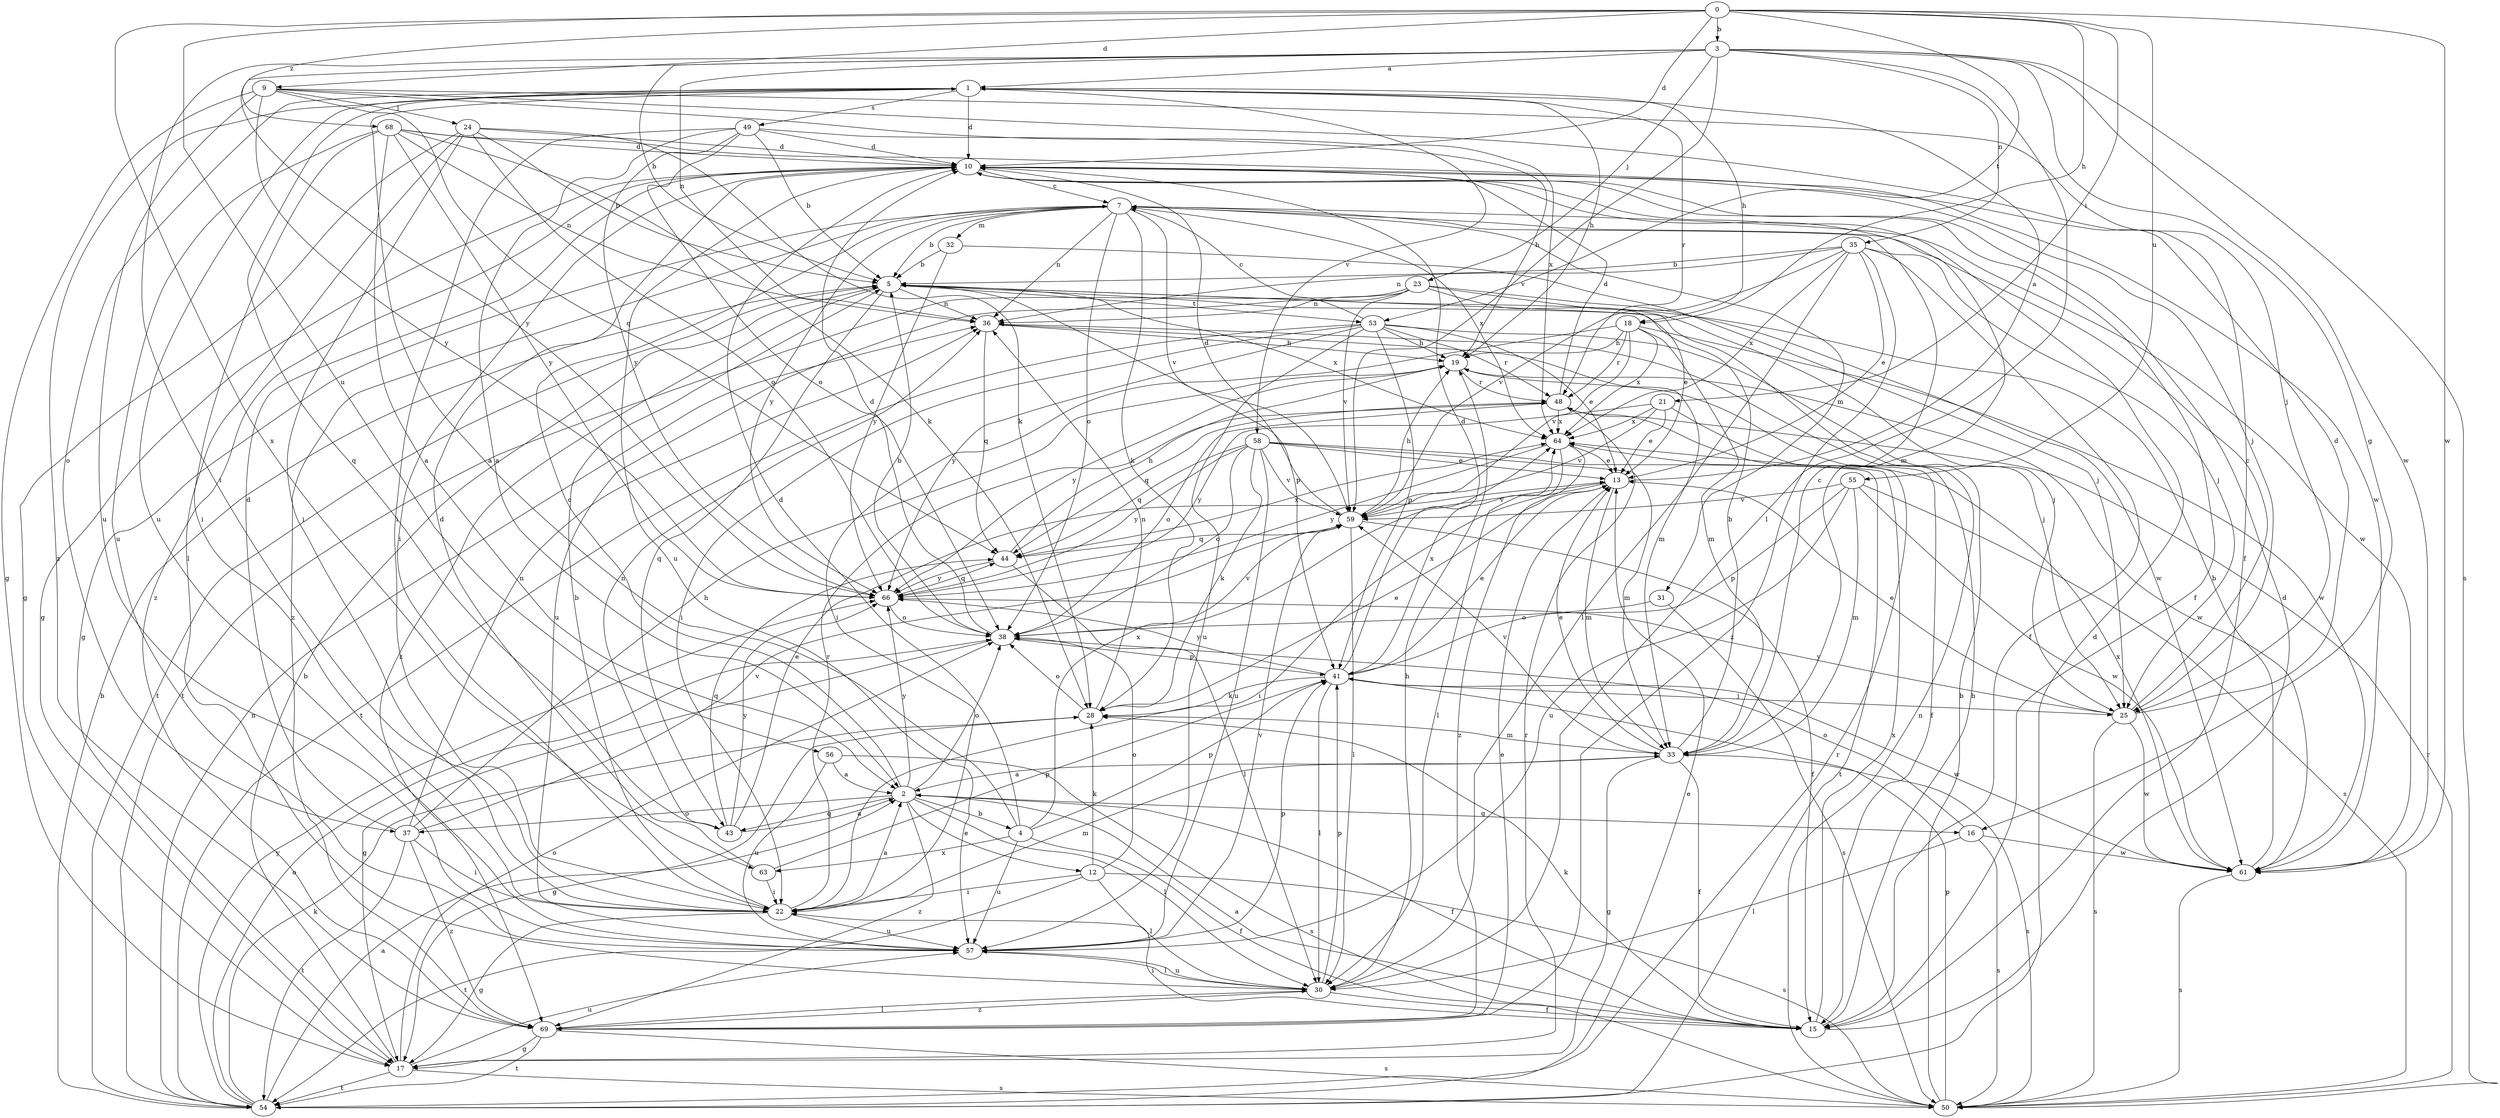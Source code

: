 strict digraph  {
0;
1;
2;
3;
4;
5;
7;
9;
10;
12;
13;
15;
16;
17;
18;
19;
21;
22;
23;
24;
25;
28;
30;
31;
32;
33;
35;
36;
37;
38;
41;
43;
44;
48;
49;
50;
53;
54;
55;
56;
57;
58;
59;
61;
63;
64;
66;
68;
69;
0 -> 3  [label=b];
0 -> 9  [label=d];
0 -> 10  [label=d];
0 -> 18  [label=h];
0 -> 21  [label=i];
0 -> 53  [label=t];
0 -> 55  [label=u];
0 -> 56  [label=u];
0 -> 61  [label=w];
0 -> 63  [label=x];
0 -> 68  [label=z];
1 -> 10  [label=d];
1 -> 18  [label=h];
1 -> 19  [label=h];
1 -> 37  [label=o];
1 -> 43  [label=q];
1 -> 48  [label=r];
1 -> 49  [label=s];
1 -> 57  [label=u];
1 -> 58  [label=v];
1 -> 69  [label=z];
2 -> 4  [label=b];
2 -> 7  [label=c];
2 -> 12  [label=e];
2 -> 15  [label=f];
2 -> 16  [label=g];
2 -> 30  [label=l];
2 -> 37  [label=o];
2 -> 38  [label=o];
2 -> 43  [label=q];
2 -> 66  [label=y];
2 -> 69  [label=z];
3 -> 1  [label=a];
3 -> 5  [label=b];
3 -> 16  [label=g];
3 -> 22  [label=i];
3 -> 23  [label=j];
3 -> 30  [label=l];
3 -> 35  [label=n];
3 -> 36  [label=n];
3 -> 50  [label=s];
3 -> 59  [label=v];
3 -> 61  [label=w];
3 -> 66  [label=y];
4 -> 1  [label=a];
4 -> 10  [label=d];
4 -> 15  [label=f];
4 -> 41  [label=p];
4 -> 57  [label=u];
4 -> 63  [label=x];
4 -> 64  [label=x];
5 -> 36  [label=n];
5 -> 41  [label=p];
5 -> 43  [label=q];
5 -> 53  [label=t];
5 -> 54  [label=t];
5 -> 64  [label=x];
5 -> 69  [label=z];
7 -> 5  [label=b];
7 -> 17  [label=g];
7 -> 28  [label=k];
7 -> 31  [label=m];
7 -> 32  [label=m];
7 -> 36  [label=n];
7 -> 38  [label=o];
7 -> 59  [label=v];
7 -> 61  [label=w];
7 -> 64  [label=x];
7 -> 66  [label=y];
7 -> 69  [label=z];
9 -> 15  [label=f];
9 -> 17  [label=g];
9 -> 24  [label=j];
9 -> 25  [label=j];
9 -> 44  [label=q];
9 -> 57  [label=u];
9 -> 64  [label=x];
9 -> 66  [label=y];
10 -> 7  [label=c];
10 -> 15  [label=f];
10 -> 17  [label=g];
10 -> 22  [label=i];
10 -> 25  [label=j];
10 -> 33  [label=m];
10 -> 57  [label=u];
10 -> 69  [label=z];
12 -> 22  [label=i];
12 -> 28  [label=k];
12 -> 30  [label=l];
12 -> 38  [label=o];
12 -> 50  [label=s];
12 -> 54  [label=t];
13 -> 1  [label=a];
13 -> 22  [label=i];
13 -> 33  [label=m];
13 -> 59  [label=v];
15 -> 2  [label=a];
15 -> 10  [label=d];
15 -> 19  [label=h];
15 -> 22  [label=i];
15 -> 28  [label=k];
15 -> 64  [label=x];
16 -> 30  [label=l];
16 -> 38  [label=o];
16 -> 50  [label=s];
16 -> 61  [label=w];
17 -> 5  [label=b];
17 -> 38  [label=o];
17 -> 48  [label=r];
17 -> 50  [label=s];
17 -> 54  [label=t];
17 -> 57  [label=u];
18 -> 19  [label=h];
18 -> 22  [label=i];
18 -> 33  [label=m];
18 -> 48  [label=r];
18 -> 59  [label=v];
18 -> 61  [label=w];
18 -> 64  [label=x];
19 -> 48  [label=r];
19 -> 61  [label=w];
19 -> 66  [label=y];
21 -> 13  [label=e];
21 -> 15  [label=f];
21 -> 59  [label=v];
21 -> 64  [label=x];
21 -> 66  [label=y];
22 -> 2  [label=a];
22 -> 5  [label=b];
22 -> 17  [label=g];
22 -> 33  [label=m];
22 -> 48  [label=r];
22 -> 57  [label=u];
23 -> 13  [label=e];
23 -> 25  [label=j];
23 -> 36  [label=n];
23 -> 54  [label=t];
23 -> 57  [label=u];
23 -> 59  [label=v];
23 -> 61  [label=w];
24 -> 5  [label=b];
24 -> 10  [label=d];
24 -> 17  [label=g];
24 -> 22  [label=i];
24 -> 28  [label=k];
24 -> 30  [label=l];
24 -> 38  [label=o];
25 -> 7  [label=c];
25 -> 10  [label=d];
25 -> 13  [label=e];
25 -> 50  [label=s];
25 -> 61  [label=w];
25 -> 66  [label=y];
28 -> 13  [label=e];
28 -> 17  [label=g];
28 -> 33  [label=m];
28 -> 36  [label=n];
28 -> 38  [label=o];
30 -> 15  [label=f];
30 -> 19  [label=h];
30 -> 41  [label=p];
30 -> 57  [label=u];
30 -> 69  [label=z];
31 -> 38  [label=o];
31 -> 50  [label=s];
32 -> 5  [label=b];
32 -> 25  [label=j];
32 -> 66  [label=y];
33 -> 2  [label=a];
33 -> 5  [label=b];
33 -> 7  [label=c];
33 -> 13  [label=e];
33 -> 15  [label=f];
33 -> 17  [label=g];
33 -> 50  [label=s];
33 -> 59  [label=v];
35 -> 5  [label=b];
35 -> 13  [label=e];
35 -> 15  [label=f];
35 -> 25  [label=j];
35 -> 30  [label=l];
35 -> 36  [label=n];
35 -> 59  [label=v];
35 -> 64  [label=x];
35 -> 69  [label=z];
36 -> 19  [label=h];
36 -> 33  [label=m];
36 -> 44  [label=q];
37 -> 10  [label=d];
37 -> 19  [label=h];
37 -> 22  [label=i];
37 -> 36  [label=n];
37 -> 54  [label=t];
37 -> 59  [label=v];
37 -> 69  [label=z];
38 -> 5  [label=b];
38 -> 10  [label=d];
38 -> 17  [label=g];
38 -> 41  [label=p];
38 -> 59  [label=v];
41 -> 10  [label=d];
41 -> 13  [label=e];
41 -> 25  [label=j];
41 -> 28  [label=k];
41 -> 30  [label=l];
41 -> 61  [label=w];
41 -> 64  [label=x];
41 -> 66  [label=y];
43 -> 2  [label=a];
43 -> 13  [label=e];
43 -> 36  [label=n];
43 -> 44  [label=q];
43 -> 66  [label=y];
44 -> 19  [label=h];
44 -> 30  [label=l];
44 -> 64  [label=x];
44 -> 66  [label=y];
48 -> 10  [label=d];
48 -> 38  [label=o];
48 -> 44  [label=q];
48 -> 64  [label=x];
49 -> 2  [label=a];
49 -> 5  [label=b];
49 -> 10  [label=d];
49 -> 19  [label=h];
49 -> 22  [label=i];
49 -> 38  [label=o];
49 -> 66  [label=y];
50 -> 5  [label=b];
50 -> 36  [label=n];
50 -> 41  [label=p];
50 -> 48  [label=r];
53 -> 7  [label=c];
53 -> 13  [label=e];
53 -> 19  [label=h];
53 -> 22  [label=i];
53 -> 25  [label=j];
53 -> 41  [label=p];
53 -> 48  [label=r];
53 -> 54  [label=t];
53 -> 57  [label=u];
53 -> 66  [label=y];
54 -> 2  [label=a];
54 -> 5  [label=b];
54 -> 10  [label=d];
54 -> 13  [label=e];
54 -> 28  [label=k];
54 -> 36  [label=n];
54 -> 38  [label=o];
54 -> 48  [label=r];
54 -> 66  [label=y];
55 -> 33  [label=m];
55 -> 41  [label=p];
55 -> 50  [label=s];
55 -> 57  [label=u];
55 -> 59  [label=v];
55 -> 61  [label=w];
56 -> 2  [label=a];
56 -> 50  [label=s];
56 -> 57  [label=u];
57 -> 30  [label=l];
57 -> 41  [label=p];
57 -> 59  [label=v];
58 -> 13  [label=e];
58 -> 28  [label=k];
58 -> 33  [label=m];
58 -> 38  [label=o];
58 -> 44  [label=q];
58 -> 54  [label=t];
58 -> 57  [label=u];
58 -> 59  [label=v];
58 -> 66  [label=y];
59 -> 10  [label=d];
59 -> 15  [label=f];
59 -> 19  [label=h];
59 -> 30  [label=l];
59 -> 44  [label=q];
61 -> 5  [label=b];
61 -> 50  [label=s];
61 -> 64  [label=x];
63 -> 10  [label=d];
63 -> 22  [label=i];
63 -> 41  [label=p];
64 -> 13  [label=e];
64 -> 30  [label=l];
64 -> 66  [label=y];
64 -> 69  [label=z];
66 -> 38  [label=o];
66 -> 44  [label=q];
68 -> 2  [label=a];
68 -> 10  [label=d];
68 -> 22  [label=i];
68 -> 28  [label=k];
68 -> 36  [label=n];
68 -> 57  [label=u];
68 -> 61  [label=w];
68 -> 66  [label=y];
69 -> 13  [label=e];
69 -> 17  [label=g];
69 -> 30  [label=l];
69 -> 50  [label=s];
69 -> 54  [label=t];
}
